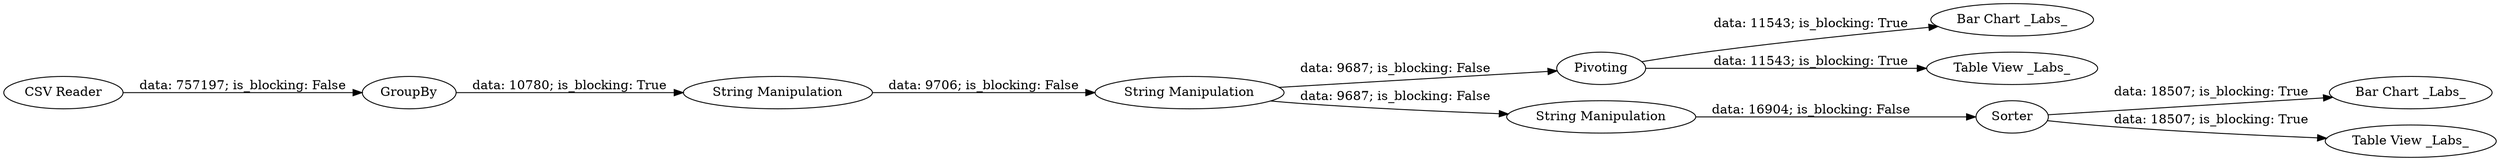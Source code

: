 digraph {
	"-4583059485272051898_4" [label="String Manipulation"]
	"-4583059485272051898_10" [label="Bar Chart _Labs_"]
	"-4583059485272051898_1" [label="CSV Reader"]
	"-4583059485272051898_9" [label=Pivoting]
	"-4583059485272051898_11" [label="Table View _Labs_"]
	"-4583059485272051898_6" [label=Sorter]
	"-4583059485272051898_7" [label="Bar Chart _Labs_"]
	"-4583059485272051898_8" [label="Table View _Labs_"]
	"-4583059485272051898_5" [label="String Manipulation"]
	"-4583059485272051898_2" [label=GroupBy]
	"-4583059485272051898_3" [label="String Manipulation"]
	"-4583059485272051898_4" -> "-4583059485272051898_9" [label="data: 9687; is_blocking: False"]
	"-4583059485272051898_9" -> "-4583059485272051898_10" [label="data: 11543; is_blocking: True"]
	"-4583059485272051898_1" -> "-4583059485272051898_2" [label="data: 757197; is_blocking: False"]
	"-4583059485272051898_6" -> "-4583059485272051898_7" [label="data: 18507; is_blocking: True"]
	"-4583059485272051898_6" -> "-4583059485272051898_8" [label="data: 18507; is_blocking: True"]
	"-4583059485272051898_4" -> "-4583059485272051898_5" [label="data: 9687; is_blocking: False"]
	"-4583059485272051898_5" -> "-4583059485272051898_6" [label="data: 16904; is_blocking: False"]
	"-4583059485272051898_2" -> "-4583059485272051898_3" [label="data: 10780; is_blocking: True"]
	"-4583059485272051898_9" -> "-4583059485272051898_11" [label="data: 11543; is_blocking: True"]
	"-4583059485272051898_3" -> "-4583059485272051898_4" [label="data: 9706; is_blocking: False"]
	rankdir=LR
}
